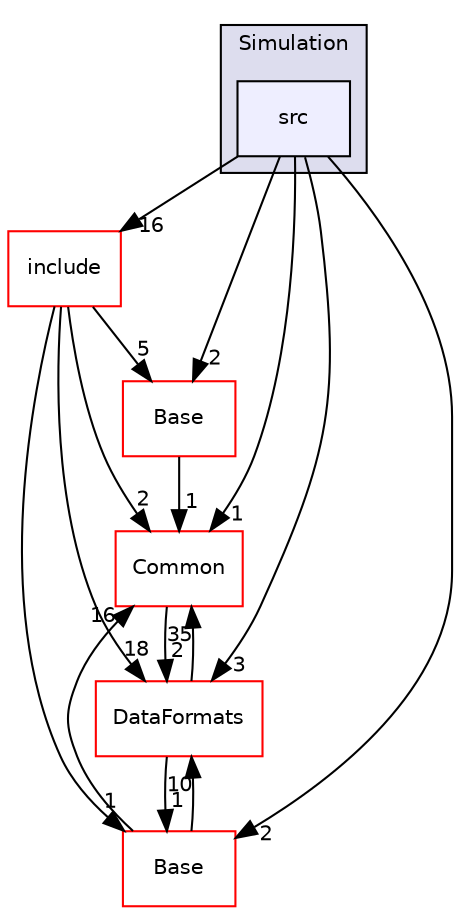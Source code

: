 digraph "/home/travis/build/AliceO2Group/AliceO2/Detectors/MUON/MID/Simulation/src" {
  bgcolor=transparent;
  compound=true
  node [ fontsize="10", fontname="Helvetica"];
  edge [ labelfontsize="10", labelfontname="Helvetica"];
  subgraph clusterdir_2810eaf0225063d73e08d8eeeb8a37b8 {
    graph [ bgcolor="#ddddee", pencolor="black", label="Simulation" fontname="Helvetica", fontsize="10", URL="dir_2810eaf0225063d73e08d8eeeb8a37b8.html"]
  dir_d53d2501428a2ffe5f675519a4556368 [shape=box, label="src", style="filled", fillcolor="#eeeeff", pencolor="black", URL="dir_d53d2501428a2ffe5f675519a4556368.html"];
  }
  dir_1bad6cd644632a70bf093df362196556 [shape=box label="include" color="red" URL="dir_1bad6cd644632a70bf093df362196556.html"];
  dir_4ab6b4cc6a7edbff49100e9123df213f [shape=box label="Common" color="red" URL="dir_4ab6b4cc6a7edbff49100e9123df213f.html"];
  dir_37c90836491b695b472bf98d1be8336b [shape=box label="Base" color="red" URL="dir_37c90836491b695b472bf98d1be8336b.html"];
  dir_b5547b1068d53f0f904ee5a2a84992af [shape=box label="Base" color="red" URL="dir_b5547b1068d53f0f904ee5a2a84992af.html"];
  dir_2171f7ec022c5423887b07c69b2f5b48 [shape=box label="DataFormats" color="red" URL="dir_2171f7ec022c5423887b07c69b2f5b48.html"];
  dir_1bad6cd644632a70bf093df362196556->dir_4ab6b4cc6a7edbff49100e9123df213f [headlabel="2", labeldistance=1.5 headhref="dir_000180_000027.html"];
  dir_1bad6cd644632a70bf093df362196556->dir_37c90836491b695b472bf98d1be8336b [headlabel="1", labeldistance=1.5 headhref="dir_000180_000274.html"];
  dir_1bad6cd644632a70bf093df362196556->dir_b5547b1068d53f0f904ee5a2a84992af [headlabel="5", labeldistance=1.5 headhref="dir_000180_000550.html"];
  dir_1bad6cd644632a70bf093df362196556->dir_2171f7ec022c5423887b07c69b2f5b48 [headlabel="18", labeldistance=1.5 headhref="dir_000180_000076.html"];
  dir_4ab6b4cc6a7edbff49100e9123df213f->dir_2171f7ec022c5423887b07c69b2f5b48 [headlabel="2", labeldistance=1.5 headhref="dir_000027_000076.html"];
  dir_37c90836491b695b472bf98d1be8336b->dir_4ab6b4cc6a7edbff49100e9123df213f [headlabel="16", labeldistance=1.5 headhref="dir_000274_000027.html"];
  dir_37c90836491b695b472bf98d1be8336b->dir_2171f7ec022c5423887b07c69b2f5b48 [headlabel="10", labeldistance=1.5 headhref="dir_000274_000076.html"];
  dir_d53d2501428a2ffe5f675519a4556368->dir_1bad6cd644632a70bf093df362196556 [headlabel="16", labeldistance=1.5 headhref="dir_000216_000180.html"];
  dir_d53d2501428a2ffe5f675519a4556368->dir_4ab6b4cc6a7edbff49100e9123df213f [headlabel="1", labeldistance=1.5 headhref="dir_000216_000027.html"];
  dir_d53d2501428a2ffe5f675519a4556368->dir_37c90836491b695b472bf98d1be8336b [headlabel="2", labeldistance=1.5 headhref="dir_000216_000274.html"];
  dir_d53d2501428a2ffe5f675519a4556368->dir_b5547b1068d53f0f904ee5a2a84992af [headlabel="2", labeldistance=1.5 headhref="dir_000216_000550.html"];
  dir_d53d2501428a2ffe5f675519a4556368->dir_2171f7ec022c5423887b07c69b2f5b48 [headlabel="3", labeldistance=1.5 headhref="dir_000216_000076.html"];
  dir_b5547b1068d53f0f904ee5a2a84992af->dir_4ab6b4cc6a7edbff49100e9123df213f [headlabel="1", labeldistance=1.5 headhref="dir_000550_000027.html"];
  dir_2171f7ec022c5423887b07c69b2f5b48->dir_4ab6b4cc6a7edbff49100e9123df213f [headlabel="35", labeldistance=1.5 headhref="dir_000076_000027.html"];
  dir_2171f7ec022c5423887b07c69b2f5b48->dir_37c90836491b695b472bf98d1be8336b [headlabel="1", labeldistance=1.5 headhref="dir_000076_000274.html"];
}
